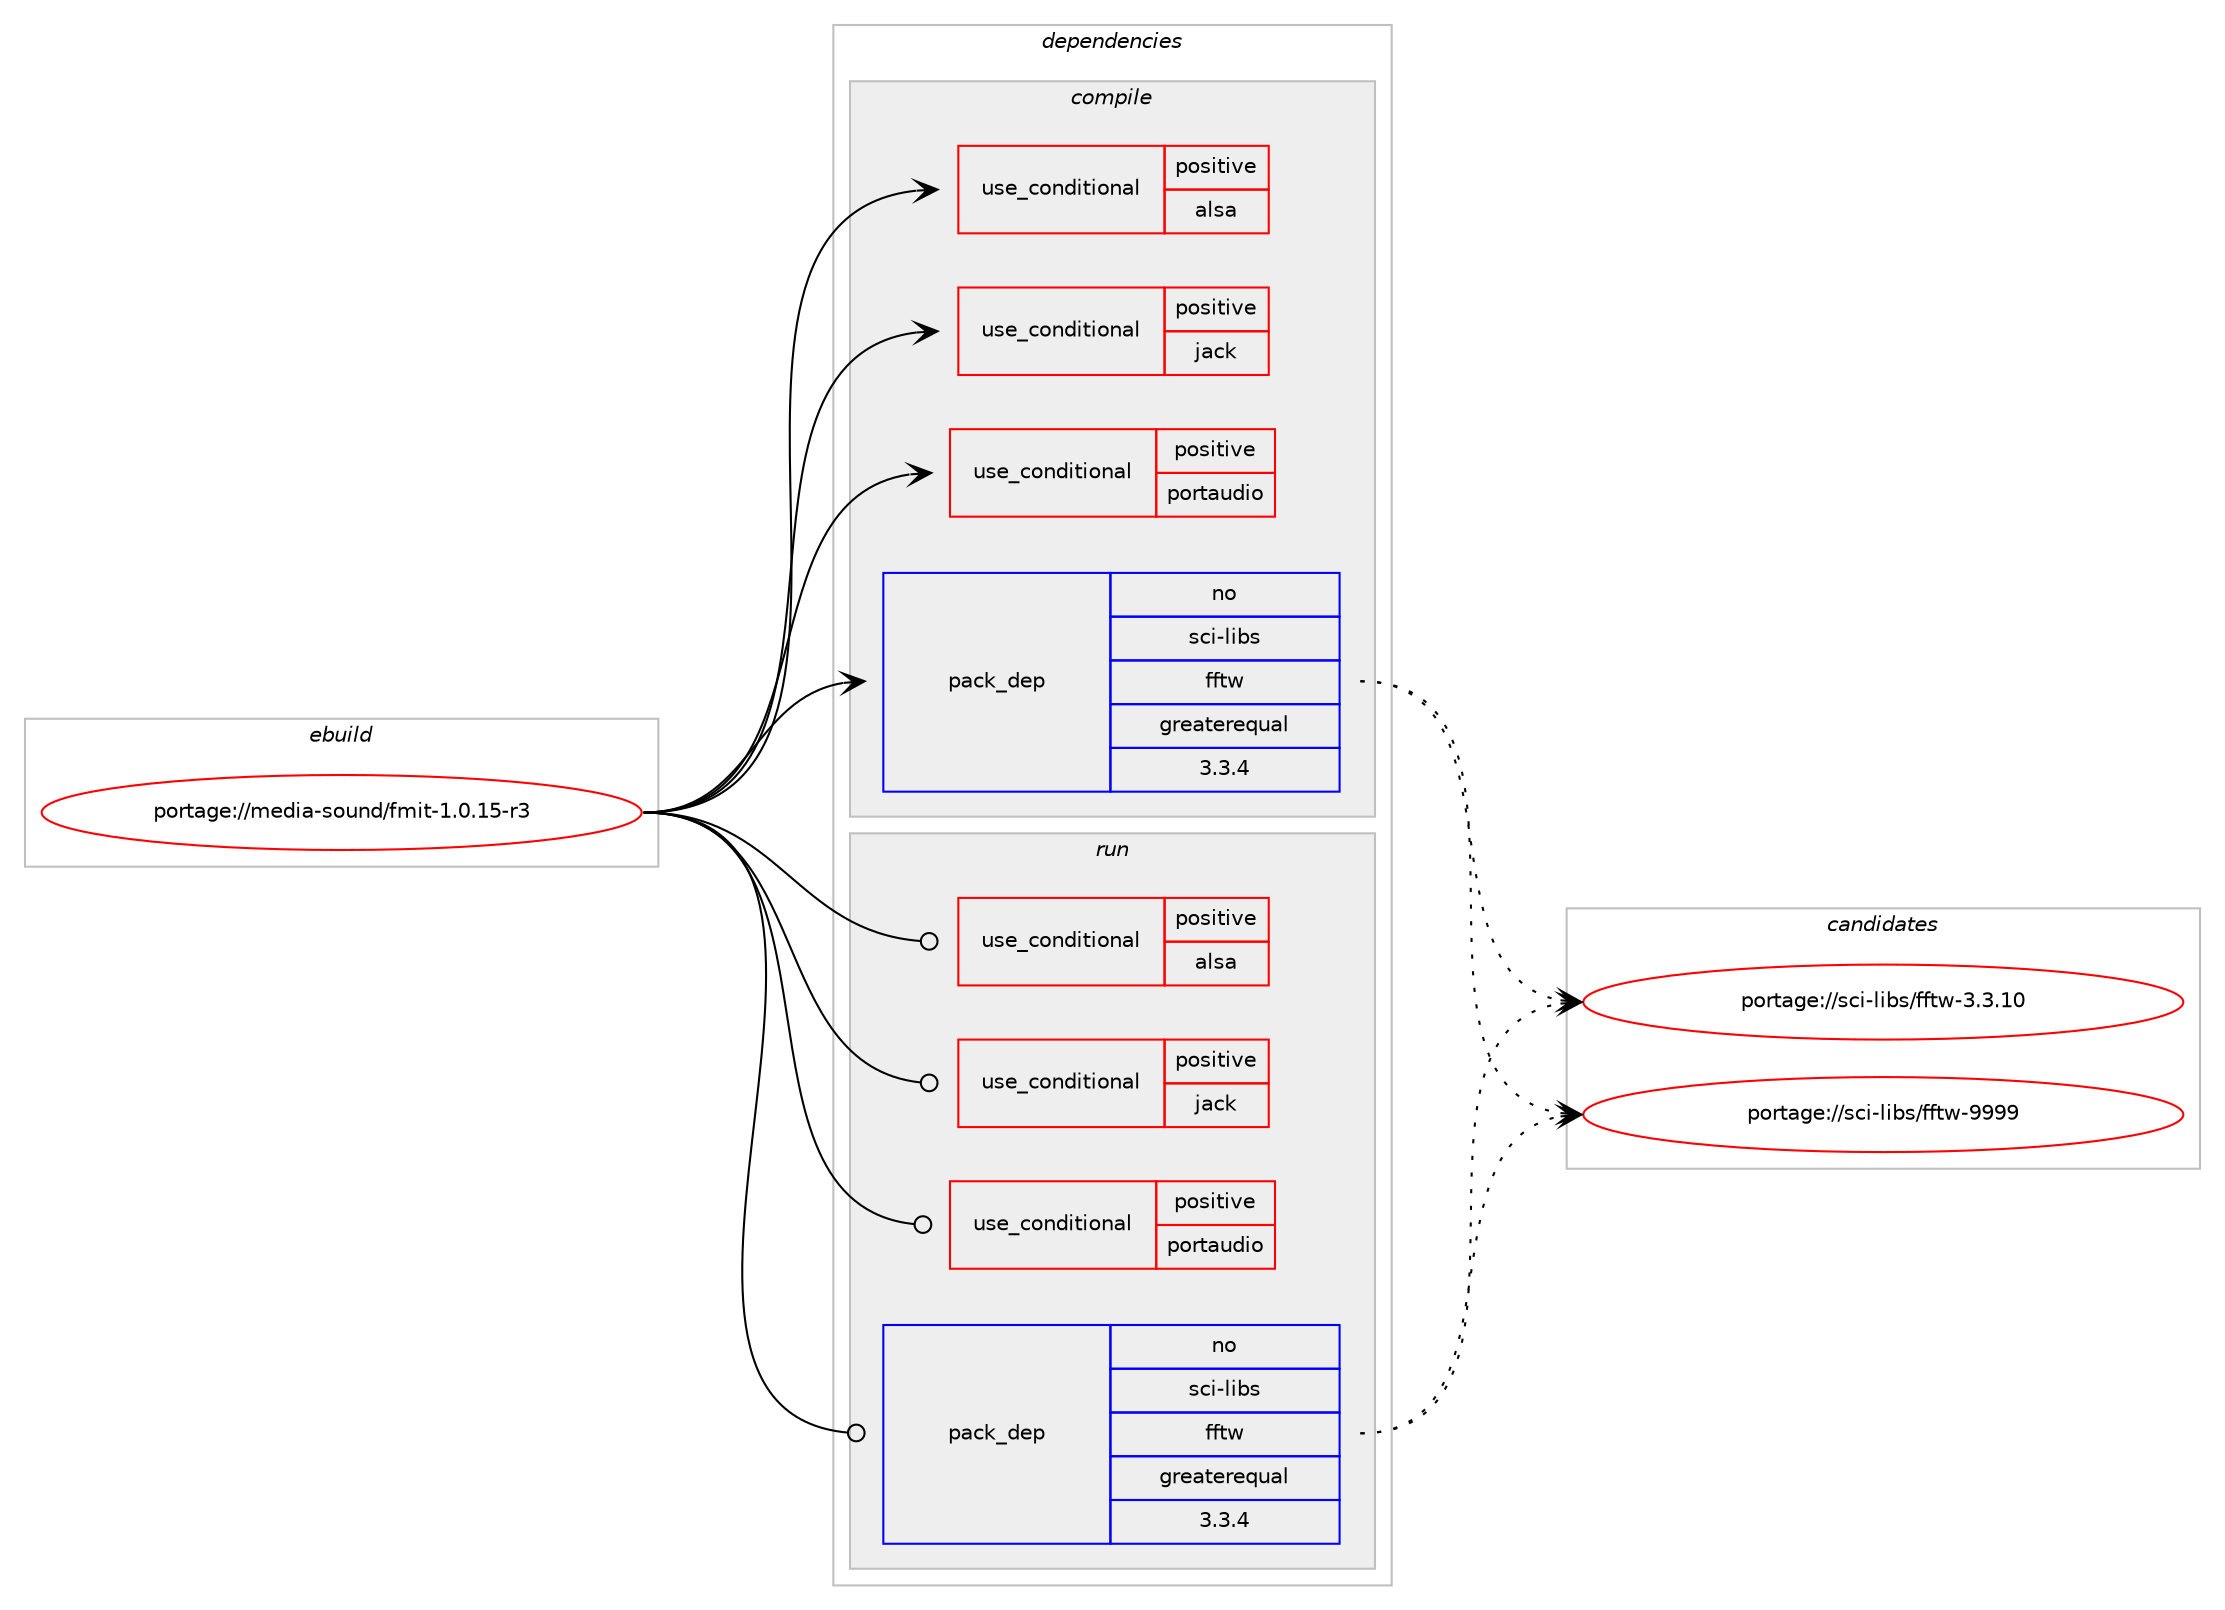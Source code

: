 digraph prolog {

# *************
# Graph options
# *************

newrank=true;
concentrate=true;
compound=true;
graph [rankdir=LR,fontname=Helvetica,fontsize=10,ranksep=1.5];#, ranksep=2.5, nodesep=0.2];
edge  [arrowhead=vee];
node  [fontname=Helvetica,fontsize=10];

# **********
# The ebuild
# **********

subgraph cluster_leftcol {
color=gray;
rank=same;
label=<<i>ebuild</i>>;
id [label="portage://media-sound/fmit-1.0.15-r3", color=red, width=4, href="../media-sound/fmit-1.0.15-r3.svg"];
}

# ****************
# The dependencies
# ****************

subgraph cluster_midcol {
color=gray;
label=<<i>dependencies</i>>;
subgraph cluster_compile {
fillcolor="#eeeeee";
style=filled;
label=<<i>compile</i>>;
subgraph cond77912 {
dependency163078 [label=<<TABLE BORDER="0" CELLBORDER="1" CELLSPACING="0" CELLPADDING="4"><TR><TD ROWSPAN="3" CELLPADDING="10">use_conditional</TD></TR><TR><TD>positive</TD></TR><TR><TD>alsa</TD></TR></TABLE>>, shape=none, color=red];
# *** BEGIN UNKNOWN DEPENDENCY TYPE (TODO) ***
# dependency163078 -> package_dependency(portage://media-sound/fmit-1.0.15-r3,install,no,media-libs,alsa-lib,none,[,,],[],[])
# *** END UNKNOWN DEPENDENCY TYPE (TODO) ***

}
id:e -> dependency163078:w [weight=20,style="solid",arrowhead="vee"];
subgraph cond77913 {
dependency163079 [label=<<TABLE BORDER="0" CELLBORDER="1" CELLSPACING="0" CELLPADDING="4"><TR><TD ROWSPAN="3" CELLPADDING="10">use_conditional</TD></TR><TR><TD>positive</TD></TR><TR><TD>jack</TD></TR></TABLE>>, shape=none, color=red];
# *** BEGIN UNKNOWN DEPENDENCY TYPE (TODO) ***
# dependency163079 -> package_dependency(portage://media-sound/fmit-1.0.15-r3,install,no,virtual,jack,none,[,,],[],[])
# *** END UNKNOWN DEPENDENCY TYPE (TODO) ***

}
id:e -> dependency163079:w [weight=20,style="solid",arrowhead="vee"];
subgraph cond77914 {
dependency163080 [label=<<TABLE BORDER="0" CELLBORDER="1" CELLSPACING="0" CELLPADDING="4"><TR><TD ROWSPAN="3" CELLPADDING="10">use_conditional</TD></TR><TR><TD>positive</TD></TR><TR><TD>portaudio</TD></TR></TABLE>>, shape=none, color=red];
# *** BEGIN UNKNOWN DEPENDENCY TYPE (TODO) ***
# dependency163080 -> package_dependency(portage://media-sound/fmit-1.0.15-r3,install,no,media-libs,portaudio,none,[,,],[],[])
# *** END UNKNOWN DEPENDENCY TYPE (TODO) ***

}
id:e -> dependency163080:w [weight=20,style="solid",arrowhead="vee"];
# *** BEGIN UNKNOWN DEPENDENCY TYPE (TODO) ***
# id -> package_dependency(portage://media-sound/fmit-1.0.15-r3,install,no,dev-qt,qtcore,none,[,,],[slot(5)],[])
# *** END UNKNOWN DEPENDENCY TYPE (TODO) ***

# *** BEGIN UNKNOWN DEPENDENCY TYPE (TODO) ***
# id -> package_dependency(portage://media-sound/fmit-1.0.15-r3,install,no,dev-qt,qtgui,none,[,,],[slot(5)],[use(disable(gles2-only),none)])
# *** END UNKNOWN DEPENDENCY TYPE (TODO) ***

# *** BEGIN UNKNOWN DEPENDENCY TYPE (TODO) ***
# id -> package_dependency(portage://media-sound/fmit-1.0.15-r3,install,no,dev-qt,qtmultimedia,none,[,,],[slot(5)],[])
# *** END UNKNOWN DEPENDENCY TYPE (TODO) ***

# *** BEGIN UNKNOWN DEPENDENCY TYPE (TODO) ***
# id -> package_dependency(portage://media-sound/fmit-1.0.15-r3,install,no,dev-qt,qtopengl,none,[,,],[slot(5)],[])
# *** END UNKNOWN DEPENDENCY TYPE (TODO) ***

# *** BEGIN UNKNOWN DEPENDENCY TYPE (TODO) ***
# id -> package_dependency(portage://media-sound/fmit-1.0.15-r3,install,no,dev-qt,qtsvg,none,[,,],[slot(5)],[])
# *** END UNKNOWN DEPENDENCY TYPE (TODO) ***

# *** BEGIN UNKNOWN DEPENDENCY TYPE (TODO) ***
# id -> package_dependency(portage://media-sound/fmit-1.0.15-r3,install,no,dev-qt,qtwidgets,none,[,,],[slot(5)],[])
# *** END UNKNOWN DEPENDENCY TYPE (TODO) ***

subgraph pack82776 {
dependency163081 [label=<<TABLE BORDER="0" CELLBORDER="1" CELLSPACING="0" CELLPADDING="4" WIDTH="220"><TR><TD ROWSPAN="6" CELLPADDING="30">pack_dep</TD></TR><TR><TD WIDTH="110">no</TD></TR><TR><TD>sci-libs</TD></TR><TR><TD>fftw</TD></TR><TR><TD>greaterequal</TD></TR><TR><TD>3.3.4</TD></TR></TABLE>>, shape=none, color=blue];
}
id:e -> dependency163081:w [weight=20,style="solid",arrowhead="vee"];
# *** BEGIN UNKNOWN DEPENDENCY TYPE (TODO) ***
# id -> package_dependency(portage://media-sound/fmit-1.0.15-r3,install,no,virtual,opengl,none,[,,],[],[])
# *** END UNKNOWN DEPENDENCY TYPE (TODO) ***

}
subgraph cluster_compileandrun {
fillcolor="#eeeeee";
style=filled;
label=<<i>compile and run</i>>;
}
subgraph cluster_run {
fillcolor="#eeeeee";
style=filled;
label=<<i>run</i>>;
subgraph cond77915 {
dependency163082 [label=<<TABLE BORDER="0" CELLBORDER="1" CELLSPACING="0" CELLPADDING="4"><TR><TD ROWSPAN="3" CELLPADDING="10">use_conditional</TD></TR><TR><TD>positive</TD></TR><TR><TD>alsa</TD></TR></TABLE>>, shape=none, color=red];
# *** BEGIN UNKNOWN DEPENDENCY TYPE (TODO) ***
# dependency163082 -> package_dependency(portage://media-sound/fmit-1.0.15-r3,run,no,media-libs,alsa-lib,none,[,,],[],[])
# *** END UNKNOWN DEPENDENCY TYPE (TODO) ***

}
id:e -> dependency163082:w [weight=20,style="solid",arrowhead="odot"];
subgraph cond77916 {
dependency163083 [label=<<TABLE BORDER="0" CELLBORDER="1" CELLSPACING="0" CELLPADDING="4"><TR><TD ROWSPAN="3" CELLPADDING="10">use_conditional</TD></TR><TR><TD>positive</TD></TR><TR><TD>jack</TD></TR></TABLE>>, shape=none, color=red];
# *** BEGIN UNKNOWN DEPENDENCY TYPE (TODO) ***
# dependency163083 -> package_dependency(portage://media-sound/fmit-1.0.15-r3,run,no,virtual,jack,none,[,,],[],[])
# *** END UNKNOWN DEPENDENCY TYPE (TODO) ***

}
id:e -> dependency163083:w [weight=20,style="solid",arrowhead="odot"];
subgraph cond77917 {
dependency163084 [label=<<TABLE BORDER="0" CELLBORDER="1" CELLSPACING="0" CELLPADDING="4"><TR><TD ROWSPAN="3" CELLPADDING="10">use_conditional</TD></TR><TR><TD>positive</TD></TR><TR><TD>portaudio</TD></TR></TABLE>>, shape=none, color=red];
# *** BEGIN UNKNOWN DEPENDENCY TYPE (TODO) ***
# dependency163084 -> package_dependency(portage://media-sound/fmit-1.0.15-r3,run,no,media-libs,portaudio,none,[,,],[],[])
# *** END UNKNOWN DEPENDENCY TYPE (TODO) ***

}
id:e -> dependency163084:w [weight=20,style="solid",arrowhead="odot"];
# *** BEGIN UNKNOWN DEPENDENCY TYPE (TODO) ***
# id -> package_dependency(portage://media-sound/fmit-1.0.15-r3,run,no,dev-qt,qtcore,none,[,,],[slot(5)],[])
# *** END UNKNOWN DEPENDENCY TYPE (TODO) ***

# *** BEGIN UNKNOWN DEPENDENCY TYPE (TODO) ***
# id -> package_dependency(portage://media-sound/fmit-1.0.15-r3,run,no,dev-qt,qtgui,none,[,,],[slot(5)],[use(disable(gles2-only),none)])
# *** END UNKNOWN DEPENDENCY TYPE (TODO) ***

# *** BEGIN UNKNOWN DEPENDENCY TYPE (TODO) ***
# id -> package_dependency(portage://media-sound/fmit-1.0.15-r3,run,no,dev-qt,qtmultimedia,none,[,,],[slot(5)],[])
# *** END UNKNOWN DEPENDENCY TYPE (TODO) ***

# *** BEGIN UNKNOWN DEPENDENCY TYPE (TODO) ***
# id -> package_dependency(portage://media-sound/fmit-1.0.15-r3,run,no,dev-qt,qtopengl,none,[,,],[slot(5)],[])
# *** END UNKNOWN DEPENDENCY TYPE (TODO) ***

# *** BEGIN UNKNOWN DEPENDENCY TYPE (TODO) ***
# id -> package_dependency(portage://media-sound/fmit-1.0.15-r3,run,no,dev-qt,qtsvg,none,[,,],[slot(5)],[])
# *** END UNKNOWN DEPENDENCY TYPE (TODO) ***

# *** BEGIN UNKNOWN DEPENDENCY TYPE (TODO) ***
# id -> package_dependency(portage://media-sound/fmit-1.0.15-r3,run,no,dev-qt,qtwidgets,none,[,,],[slot(5)],[])
# *** END UNKNOWN DEPENDENCY TYPE (TODO) ***

subgraph pack82777 {
dependency163085 [label=<<TABLE BORDER="0" CELLBORDER="1" CELLSPACING="0" CELLPADDING="4" WIDTH="220"><TR><TD ROWSPAN="6" CELLPADDING="30">pack_dep</TD></TR><TR><TD WIDTH="110">no</TD></TR><TR><TD>sci-libs</TD></TR><TR><TD>fftw</TD></TR><TR><TD>greaterequal</TD></TR><TR><TD>3.3.4</TD></TR></TABLE>>, shape=none, color=blue];
}
id:e -> dependency163085:w [weight=20,style="solid",arrowhead="odot"];
# *** BEGIN UNKNOWN DEPENDENCY TYPE (TODO) ***
# id -> package_dependency(portage://media-sound/fmit-1.0.15-r3,run,no,virtual,opengl,none,[,,],[],[])
# *** END UNKNOWN DEPENDENCY TYPE (TODO) ***

}
}

# **************
# The candidates
# **************

subgraph cluster_choices {
rank=same;
color=gray;
label=<<i>candidates</i>>;

subgraph choice82776 {
color=black;
nodesep=1;
choice1159910545108105981154710210211611945514651464948 [label="portage://sci-libs/fftw-3.3.10", color=red, width=4,href="../sci-libs/fftw-3.3.10.svg"];
choice115991054510810598115471021021161194557575757 [label="portage://sci-libs/fftw-9999", color=red, width=4,href="../sci-libs/fftw-9999.svg"];
dependency163081:e -> choice1159910545108105981154710210211611945514651464948:w [style=dotted,weight="100"];
dependency163081:e -> choice115991054510810598115471021021161194557575757:w [style=dotted,weight="100"];
}
subgraph choice82777 {
color=black;
nodesep=1;
choice1159910545108105981154710210211611945514651464948 [label="portage://sci-libs/fftw-3.3.10", color=red, width=4,href="../sci-libs/fftw-3.3.10.svg"];
choice115991054510810598115471021021161194557575757 [label="portage://sci-libs/fftw-9999", color=red, width=4,href="../sci-libs/fftw-9999.svg"];
dependency163085:e -> choice1159910545108105981154710210211611945514651464948:w [style=dotted,weight="100"];
dependency163085:e -> choice115991054510810598115471021021161194557575757:w [style=dotted,weight="100"];
}
}

}
